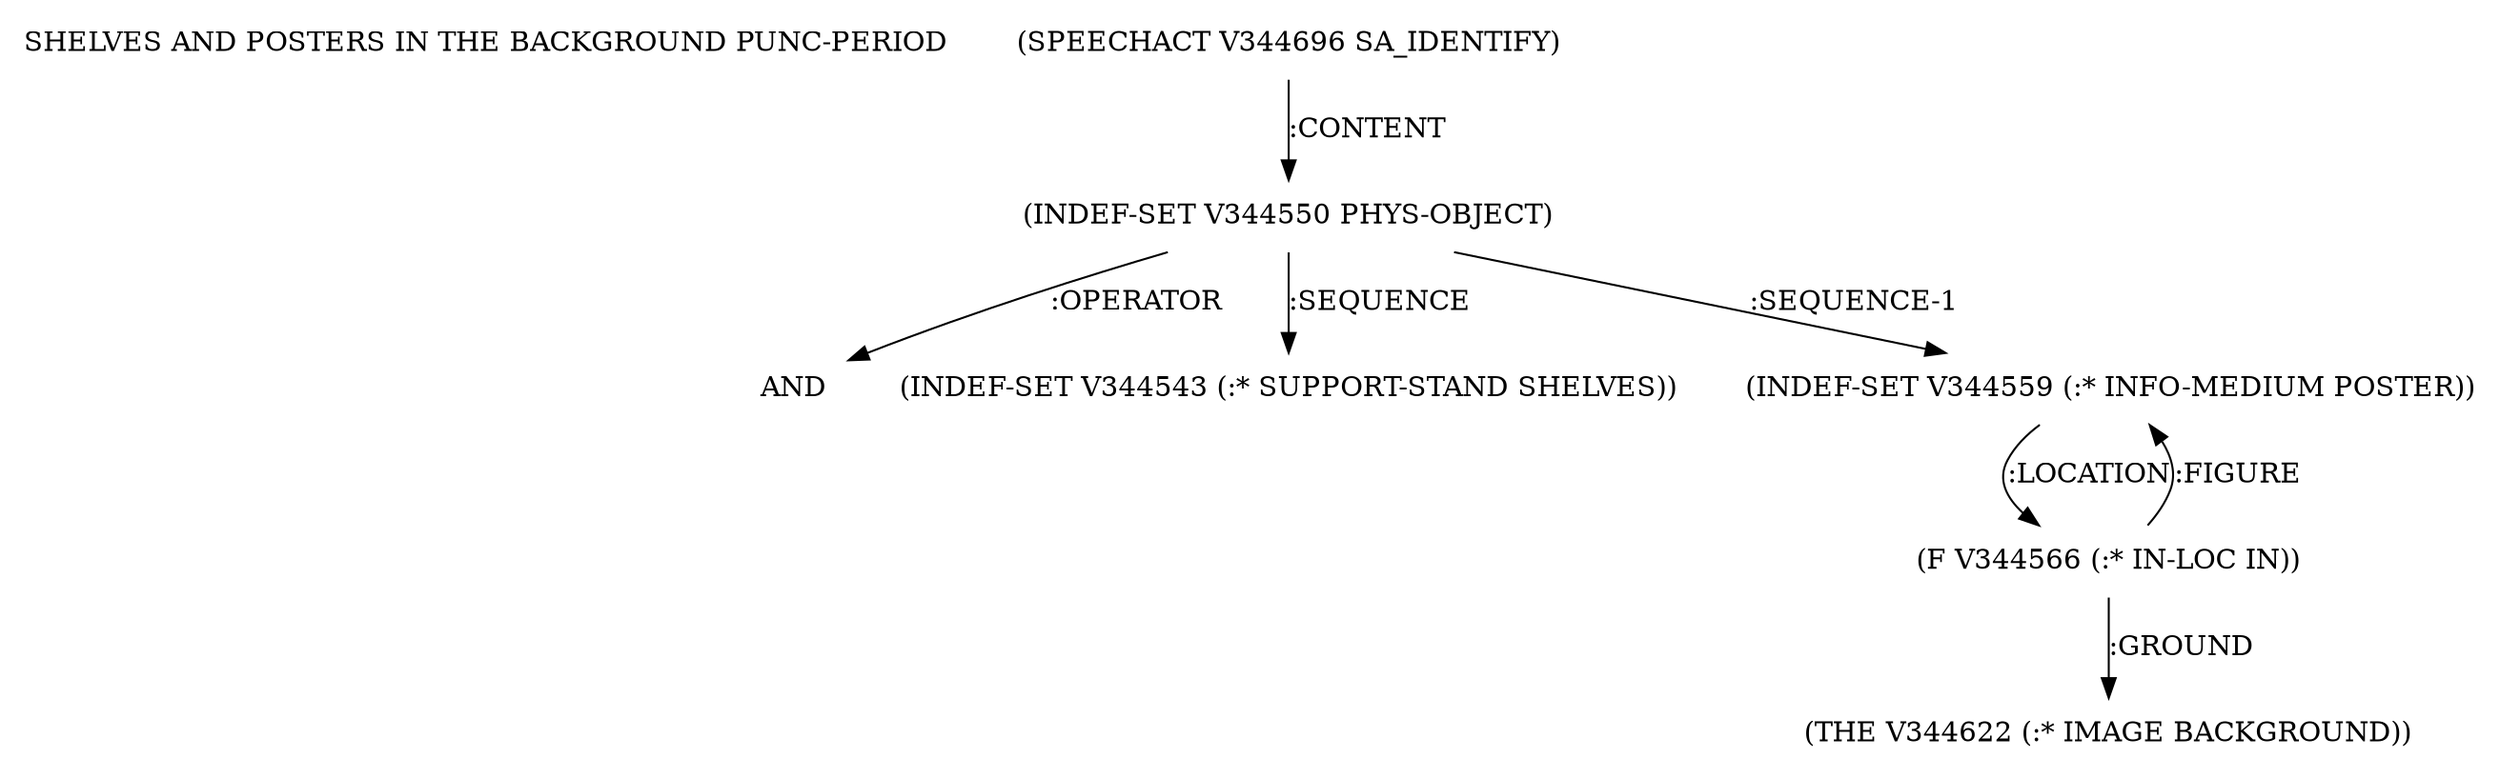 digraph Terms {
  node [shape=none]
  "SHELVES AND POSTERS IN THE BACKGROUND PUNC-PERIOD"
  "V344696" [label="(SPEECHACT V344696 SA_IDENTIFY)"]
  "V344696" -> "V344550" [label=":CONTENT"]
  "V344550" [label="(INDEF-SET V344550 PHYS-OBJECT)"]
  "V344550" -> "NT344926" [label=":OPERATOR"]
  "NT344926" [label="AND"]
  "V344550" -> "V344543" [label=":SEQUENCE"]
  "V344550" -> "V344559" [label=":SEQUENCE-1"]
  "V344543" [label="(INDEF-SET V344543 (:* SUPPORT-STAND SHELVES))"]
  "V344559" [label="(INDEF-SET V344559 (:* INFO-MEDIUM POSTER))"]
  "V344559" -> "V344566" [label=":LOCATION"]
  "V344566" [label="(F V344566 (:* IN-LOC IN))"]
  "V344566" -> "V344622" [label=":GROUND"]
  "V344566" -> "V344559" [label=":FIGURE"]
  "V344622" [label="(THE V344622 (:* IMAGE BACKGROUND))"]
}
